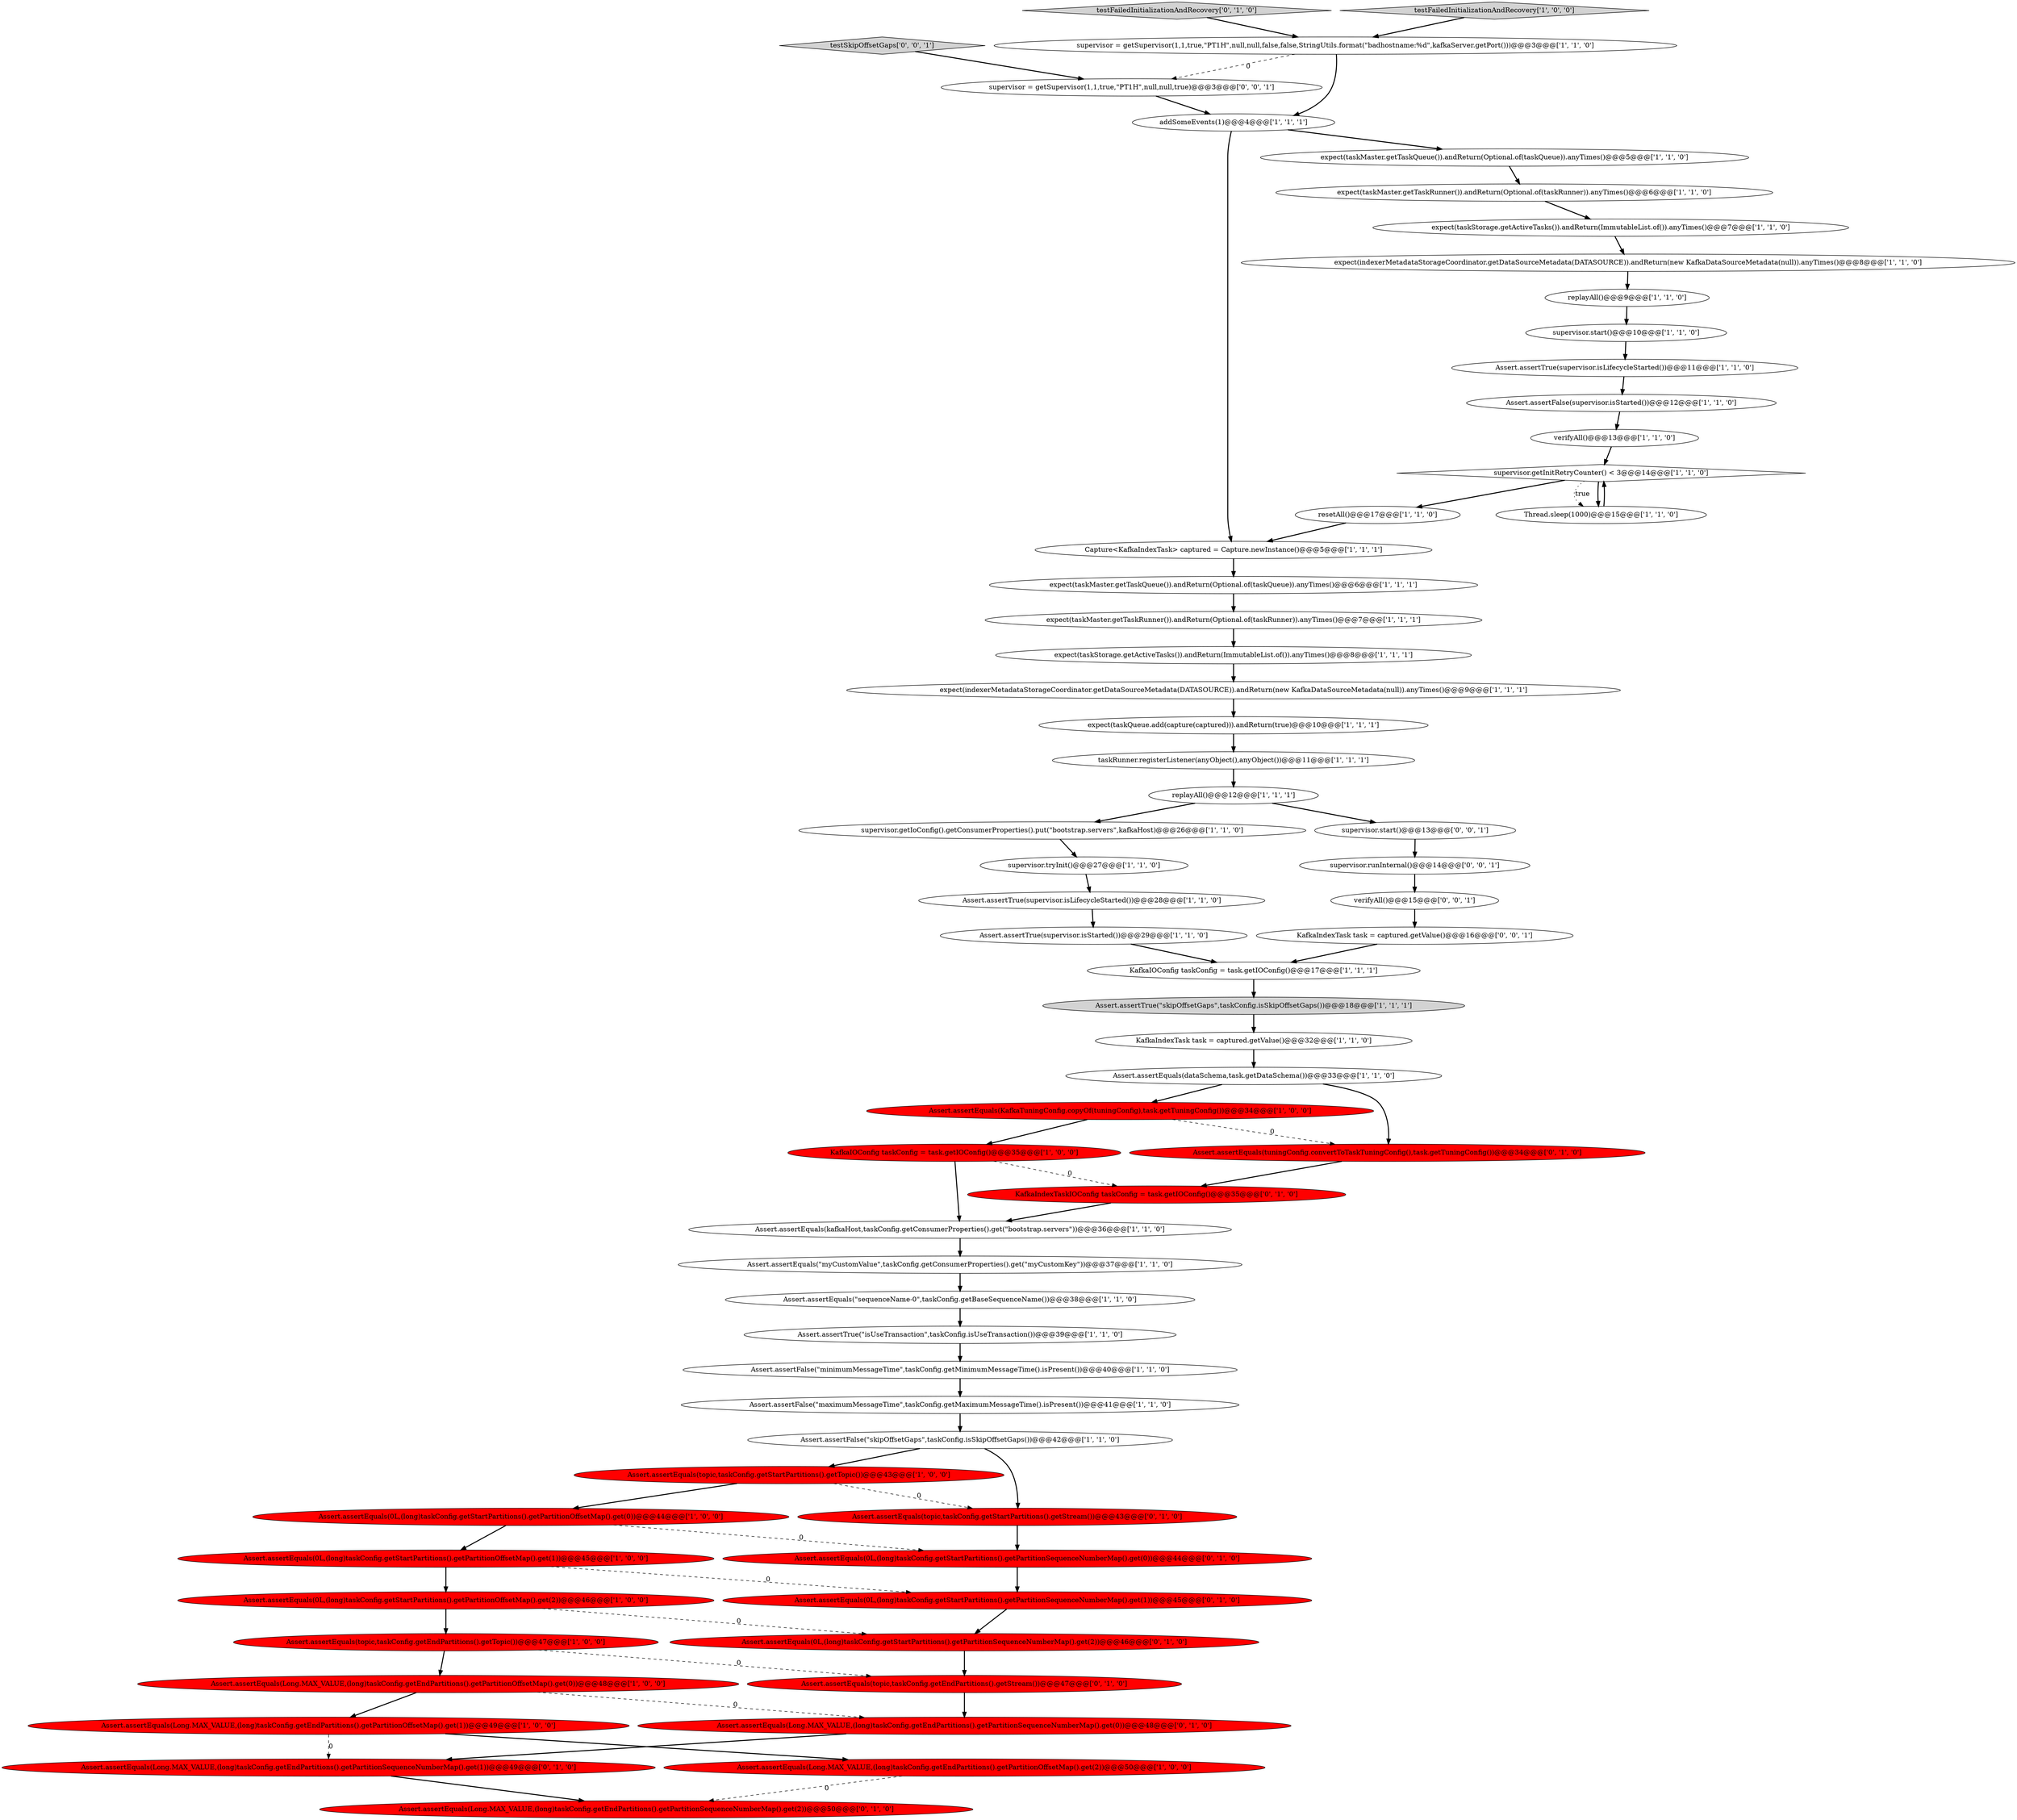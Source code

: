 digraph {
64 [style = filled, label = "verifyAll()@@@15@@@['0', '0', '1']", fillcolor = white, shape = ellipse image = "AAA0AAABBB3BBB"];
55 [style = filled, label = "testFailedInitializationAndRecovery['0', '1', '0']", fillcolor = lightgray, shape = diamond image = "AAA0AAABBB2BBB"];
2 [style = filled, label = "Assert.assertTrue(\"isUseTransaction\",taskConfig.isUseTransaction())@@@39@@@['1', '1', '0']", fillcolor = white, shape = ellipse image = "AAA0AAABBB1BBB"];
32 [style = filled, label = "Assert.assertEquals(0L,(long)taskConfig.getStartPartitions().getPartitionOffsetMap().get(2))@@@46@@@['1', '0', '0']", fillcolor = red, shape = ellipse image = "AAA1AAABBB1BBB"];
36 [style = filled, label = "Assert.assertEquals(Long.MAX_VALUE,(long)taskConfig.getEndPartitions().getPartitionOffsetMap().get(0))@@@48@@@['1', '0', '0']", fillcolor = red, shape = ellipse image = "AAA1AAABBB1BBB"];
10 [style = filled, label = "expect(taskMaster.getTaskRunner()).andReturn(Optional.of(taskRunner)).anyTimes()@@@6@@@['1', '1', '0']", fillcolor = white, shape = ellipse image = "AAA0AAABBB1BBB"];
35 [style = filled, label = "Assert.assertEquals(KafkaTuningConfig.copyOf(tuningConfig),task.getTuningConfig())@@@34@@@['1', '0', '0']", fillcolor = red, shape = ellipse image = "AAA1AAABBB1BBB"];
7 [style = filled, label = "Assert.assertTrue(supervisor.isStarted())@@@29@@@['1', '1', '0']", fillcolor = white, shape = ellipse image = "AAA0AAABBB1BBB"];
14 [style = filled, label = "supervisor.getInitRetryCounter() < 3@@@14@@@['1', '1', '0']", fillcolor = white, shape = diamond image = "AAA0AAABBB1BBB"];
48 [style = filled, label = "KafkaIndexTaskIOConfig taskConfig = task.getIOConfig()@@@35@@@['0', '1', '0']", fillcolor = red, shape = ellipse image = "AAA1AAABBB2BBB"];
43 [style = filled, label = "expect(indexerMetadataStorageCoordinator.getDataSourceMetadata(DATASOURCE)).andReturn(new KafkaDataSourceMetadata(null)).anyTimes()@@@8@@@['1', '1', '0']", fillcolor = white, shape = ellipse image = "AAA0AAABBB1BBB"];
47 [style = filled, label = "Capture<KafkaIndexTask> captured = Capture.newInstance()@@@5@@@['1', '1', '1']", fillcolor = white, shape = ellipse image = "AAA0AAABBB1BBB"];
59 [style = filled, label = "KafkaIndexTask task = captured.getValue()@@@16@@@['0', '0', '1']", fillcolor = white, shape = ellipse image = "AAA0AAABBB3BBB"];
0 [style = filled, label = "taskRunner.registerListener(anyObject(),anyObject())@@@11@@@['1', '1', '1']", fillcolor = white, shape = ellipse image = "AAA0AAABBB1BBB"];
11 [style = filled, label = "supervisor.start()@@@10@@@['1', '1', '0']", fillcolor = white, shape = ellipse image = "AAA0AAABBB1BBB"];
22 [style = filled, label = "Assert.assertEquals(0L,(long)taskConfig.getStartPartitions().getPartitionOffsetMap().get(0))@@@44@@@['1', '0', '0']", fillcolor = red, shape = ellipse image = "AAA1AAABBB1BBB"];
46 [style = filled, label = "Assert.assertEquals(topic,taskConfig.getStartPartitions().getTopic())@@@43@@@['1', '0', '0']", fillcolor = red, shape = ellipse image = "AAA1AAABBB1BBB"];
13 [style = filled, label = "replayAll()@@@12@@@['1', '1', '1']", fillcolor = white, shape = ellipse image = "AAA0AAABBB1BBB"];
27 [style = filled, label = "replayAll()@@@9@@@['1', '1', '0']", fillcolor = white, shape = ellipse image = "AAA0AAABBB1BBB"];
45 [style = filled, label = "supervisor.tryInit()@@@27@@@['1', '1', '0']", fillcolor = white, shape = ellipse image = "AAA0AAABBB1BBB"];
57 [style = filled, label = "Assert.assertEquals(Long.MAX_VALUE,(long)taskConfig.getEndPartitions().getPartitionSequenceNumberMap().get(1))@@@49@@@['0', '1', '0']", fillcolor = red, shape = ellipse image = "AAA1AAABBB2BBB"];
16 [style = filled, label = "expect(taskMaster.getTaskRunner()).andReturn(Optional.of(taskRunner)).anyTimes()@@@7@@@['1', '1', '1']", fillcolor = white, shape = ellipse image = "AAA0AAABBB1BBB"];
15 [style = filled, label = "expect(taskStorage.getActiveTasks()).andReturn(ImmutableList.of()).anyTimes()@@@8@@@['1', '1', '1']", fillcolor = white, shape = ellipse image = "AAA0AAABBB1BBB"];
23 [style = filled, label = "addSomeEvents(1)@@@4@@@['1', '1', '1']", fillcolor = white, shape = ellipse image = "AAA0AAABBB1BBB"];
20 [style = filled, label = "Assert.assertEquals(Long.MAX_VALUE,(long)taskConfig.getEndPartitions().getPartitionOffsetMap().get(1))@@@49@@@['1', '0', '0']", fillcolor = red, shape = ellipse image = "AAA1AAABBB1BBB"];
56 [style = filled, label = "Assert.assertEquals(topic,taskConfig.getEndPartitions().getStream())@@@47@@@['0', '1', '0']", fillcolor = red, shape = ellipse image = "AAA1AAABBB2BBB"];
9 [style = filled, label = "Assert.assertEquals(Long.MAX_VALUE,(long)taskConfig.getEndPartitions().getPartitionOffsetMap().get(2))@@@50@@@['1', '0', '0']", fillcolor = red, shape = ellipse image = "AAA1AAABBB1BBB"];
31 [style = filled, label = "Assert.assertFalse(\"maximumMessageTime\",taskConfig.getMaximumMessageTime().isPresent())@@@41@@@['1', '1', '0']", fillcolor = white, shape = ellipse image = "AAA0AAABBB1BBB"];
33 [style = filled, label = "testFailedInitializationAndRecovery['1', '0', '0']", fillcolor = lightgray, shape = diamond image = "AAA0AAABBB1BBB"];
44 [style = filled, label = "KafkaIndexTask task = captured.getValue()@@@32@@@['1', '1', '0']", fillcolor = white, shape = ellipse image = "AAA0AAABBB1BBB"];
3 [style = filled, label = "Assert.assertTrue(\"skipOffsetGaps\",taskConfig.isSkipOffsetGaps())@@@18@@@['1', '1', '1']", fillcolor = lightgray, shape = ellipse image = "AAA0AAABBB1BBB"];
6 [style = filled, label = "supervisor.getIoConfig().getConsumerProperties().put(\"bootstrap.servers\",kafkaHost)@@@26@@@['1', '1', '0']", fillcolor = white, shape = ellipse image = "AAA0AAABBB1BBB"];
63 [style = filled, label = "supervisor.start()@@@13@@@['0', '0', '1']", fillcolor = white, shape = ellipse image = "AAA0AAABBB3BBB"];
4 [style = filled, label = "Assert.assertTrue(supervisor.isLifecycleStarted())@@@28@@@['1', '1', '0']", fillcolor = white, shape = ellipse image = "AAA0AAABBB1BBB"];
5 [style = filled, label = "expect(taskStorage.getActiveTasks()).andReturn(ImmutableList.of()).anyTimes()@@@7@@@['1', '1', '0']", fillcolor = white, shape = ellipse image = "AAA0AAABBB1BBB"];
50 [style = filled, label = "Assert.assertEquals(Long.MAX_VALUE,(long)taskConfig.getEndPartitions().getPartitionSequenceNumberMap().get(2))@@@50@@@['0', '1', '0']", fillcolor = red, shape = ellipse image = "AAA1AAABBB2BBB"];
39 [style = filled, label = "expect(taskMaster.getTaskQueue()).andReturn(Optional.of(taskQueue)).anyTimes()@@@5@@@['1', '1', '0']", fillcolor = white, shape = ellipse image = "AAA0AAABBB1BBB"];
38 [style = filled, label = "supervisor = getSupervisor(1,1,true,\"PT1H\",null,null,false,false,StringUtils.format(\"badhostname:%d\",kafkaServer.getPort()))@@@3@@@['1', '1', '0']", fillcolor = white, shape = ellipse image = "AAA0AAABBB1BBB"];
1 [style = filled, label = "KafkaIOConfig taskConfig = task.getIOConfig()@@@35@@@['1', '0', '0']", fillcolor = red, shape = ellipse image = "AAA1AAABBB1BBB"];
26 [style = filled, label = "expect(taskQueue.add(capture(captured))).andReturn(true)@@@10@@@['1', '1', '1']", fillcolor = white, shape = ellipse image = "AAA0AAABBB1BBB"];
17 [style = filled, label = "expect(taskMaster.getTaskQueue()).andReturn(Optional.of(taskQueue)).anyTimes()@@@6@@@['1', '1', '1']", fillcolor = white, shape = ellipse image = "AAA0AAABBB1BBB"];
41 [style = filled, label = "Thread.sleep(1000)@@@15@@@['1', '1', '0']", fillcolor = white, shape = ellipse image = "AAA0AAABBB1BBB"];
24 [style = filled, label = "Assert.assertFalse(supervisor.isStarted())@@@12@@@['1', '1', '0']", fillcolor = white, shape = ellipse image = "AAA0AAABBB1BBB"];
19 [style = filled, label = "resetAll()@@@17@@@['1', '1', '0']", fillcolor = white, shape = ellipse image = "AAA0AAABBB1BBB"];
21 [style = filled, label = "Assert.assertFalse(\"skipOffsetGaps\",taskConfig.isSkipOffsetGaps())@@@42@@@['1', '1', '0']", fillcolor = white, shape = ellipse image = "AAA0AAABBB1BBB"];
62 [style = filled, label = "supervisor.runInternal()@@@14@@@['0', '0', '1']", fillcolor = white, shape = ellipse image = "AAA0AAABBB3BBB"];
12 [style = filled, label = "Assert.assertEquals(0L,(long)taskConfig.getStartPartitions().getPartitionOffsetMap().get(1))@@@45@@@['1', '0', '0']", fillcolor = red, shape = ellipse image = "AAA1AAABBB1BBB"];
8 [style = filled, label = "Assert.assertEquals(\"myCustomValue\",taskConfig.getConsumerProperties().get(\"myCustomKey\"))@@@37@@@['1', '1', '0']", fillcolor = white, shape = ellipse image = "AAA0AAABBB1BBB"];
28 [style = filled, label = "Assert.assertTrue(supervisor.isLifecycleStarted())@@@11@@@['1', '1', '0']", fillcolor = white, shape = ellipse image = "AAA0AAABBB1BBB"];
51 [style = filled, label = "Assert.assertEquals(Long.MAX_VALUE,(long)taskConfig.getEndPartitions().getPartitionSequenceNumberMap().get(0))@@@48@@@['0', '1', '0']", fillcolor = red, shape = ellipse image = "AAA1AAABBB2BBB"];
42 [style = filled, label = "Assert.assertEquals(dataSchema,task.getDataSchema())@@@33@@@['1', '1', '0']", fillcolor = white, shape = ellipse image = "AAA0AAABBB1BBB"];
18 [style = filled, label = "KafkaIOConfig taskConfig = task.getIOConfig()@@@17@@@['1', '1', '1']", fillcolor = white, shape = ellipse image = "AAA0AAABBB1BBB"];
29 [style = filled, label = "Assert.assertEquals(kafkaHost,taskConfig.getConsumerProperties().get(\"bootstrap.servers\"))@@@36@@@['1', '1', '0']", fillcolor = white, shape = ellipse image = "AAA0AAABBB1BBB"];
49 [style = filled, label = "Assert.assertEquals(topic,taskConfig.getStartPartitions().getStream())@@@43@@@['0', '1', '0']", fillcolor = red, shape = ellipse image = "AAA1AAABBB2BBB"];
58 [style = filled, label = "Assert.assertEquals(0L,(long)taskConfig.getStartPartitions().getPartitionSequenceNumberMap().get(1))@@@45@@@['0', '1', '0']", fillcolor = red, shape = ellipse image = "AAA1AAABBB2BBB"];
61 [style = filled, label = "testSkipOffsetGaps['0', '0', '1']", fillcolor = lightgray, shape = diamond image = "AAA0AAABBB3BBB"];
40 [style = filled, label = "verifyAll()@@@13@@@['1', '1', '0']", fillcolor = white, shape = ellipse image = "AAA0AAABBB1BBB"];
30 [style = filled, label = "Assert.assertFalse(\"minimumMessageTime\",taskConfig.getMinimumMessageTime().isPresent())@@@40@@@['1', '1', '0']", fillcolor = white, shape = ellipse image = "AAA0AAABBB1BBB"];
60 [style = filled, label = "supervisor = getSupervisor(1,1,true,\"PT1H\",null,null,true)@@@3@@@['0', '0', '1']", fillcolor = white, shape = ellipse image = "AAA0AAABBB3BBB"];
52 [style = filled, label = "Assert.assertEquals(0L,(long)taskConfig.getStartPartitions().getPartitionSequenceNumberMap().get(0))@@@44@@@['0', '1', '0']", fillcolor = red, shape = ellipse image = "AAA1AAABBB2BBB"];
25 [style = filled, label = "Assert.assertEquals(\"sequenceName-0\",taskConfig.getBaseSequenceName())@@@38@@@['1', '1', '0']", fillcolor = white, shape = ellipse image = "AAA0AAABBB1BBB"];
34 [style = filled, label = "expect(indexerMetadataStorageCoordinator.getDataSourceMetadata(DATASOURCE)).andReturn(new KafkaDataSourceMetadata(null)).anyTimes()@@@9@@@['1', '1', '1']", fillcolor = white, shape = ellipse image = "AAA0AAABBB1BBB"];
54 [style = filled, label = "Assert.assertEquals(0L,(long)taskConfig.getStartPartitions().getPartitionSequenceNumberMap().get(2))@@@46@@@['0', '1', '0']", fillcolor = red, shape = ellipse image = "AAA1AAABBB2BBB"];
37 [style = filled, label = "Assert.assertEquals(topic,taskConfig.getEndPartitions().getTopic())@@@47@@@['1', '0', '0']", fillcolor = red, shape = ellipse image = "AAA1AAABBB1BBB"];
53 [style = filled, label = "Assert.assertEquals(tuningConfig.convertToTaskTuningConfig(),task.getTuningConfig())@@@34@@@['0', '1', '0']", fillcolor = red, shape = ellipse image = "AAA1AAABBB2BBB"];
11->28 [style = bold, label=""];
16->15 [style = bold, label=""];
18->3 [style = bold, label=""];
44->42 [style = bold, label=""];
29->8 [style = bold, label=""];
54->56 [style = bold, label=""];
61->60 [style = bold, label=""];
32->37 [style = bold, label=""];
46->49 [style = dashed, label="0"];
0->13 [style = bold, label=""];
15->34 [style = bold, label=""];
37->36 [style = bold, label=""];
1->48 [style = dashed, label="0"];
20->9 [style = bold, label=""];
57->50 [style = bold, label=""];
48->29 [style = bold, label=""];
60->23 [style = bold, label=""];
12->32 [style = bold, label=""];
38->23 [style = bold, label=""];
14->19 [style = bold, label=""];
31->21 [style = bold, label=""];
24->40 [style = bold, label=""];
55->38 [style = bold, label=""];
62->64 [style = bold, label=""];
64->59 [style = bold, label=""];
22->52 [style = dashed, label="0"];
25->2 [style = bold, label=""];
36->20 [style = bold, label=""];
4->7 [style = bold, label=""];
58->54 [style = bold, label=""];
12->58 [style = dashed, label="0"];
14->41 [style = dotted, label="true"];
45->4 [style = bold, label=""];
5->43 [style = bold, label=""];
42->35 [style = bold, label=""];
56->51 [style = bold, label=""];
32->54 [style = dashed, label="0"];
52->58 [style = bold, label=""];
21->46 [style = bold, label=""];
26->0 [style = bold, label=""];
3->44 [style = bold, label=""];
19->47 [style = bold, label=""];
10->5 [style = bold, label=""];
35->1 [style = bold, label=""];
27->11 [style = bold, label=""];
49->52 [style = bold, label=""];
34->26 [style = bold, label=""];
63->62 [style = bold, label=""];
30->31 [style = bold, label=""];
20->57 [style = dashed, label="0"];
22->12 [style = bold, label=""];
43->27 [style = bold, label=""];
41->14 [style = bold, label=""];
39->10 [style = bold, label=""];
23->47 [style = bold, label=""];
9->50 [style = dashed, label="0"];
59->18 [style = bold, label=""];
23->39 [style = bold, label=""];
7->18 [style = bold, label=""];
28->24 [style = bold, label=""];
40->14 [style = bold, label=""];
33->38 [style = bold, label=""];
21->49 [style = bold, label=""];
38->60 [style = dashed, label="0"];
51->57 [style = bold, label=""];
47->17 [style = bold, label=""];
13->6 [style = bold, label=""];
1->29 [style = bold, label=""];
2->30 [style = bold, label=""];
6->45 [style = bold, label=""];
36->51 [style = dashed, label="0"];
8->25 [style = bold, label=""];
14->41 [style = bold, label=""];
37->56 [style = dashed, label="0"];
42->53 [style = bold, label=""];
17->16 [style = bold, label=""];
53->48 [style = bold, label=""];
46->22 [style = bold, label=""];
13->63 [style = bold, label=""];
35->53 [style = dashed, label="0"];
}
